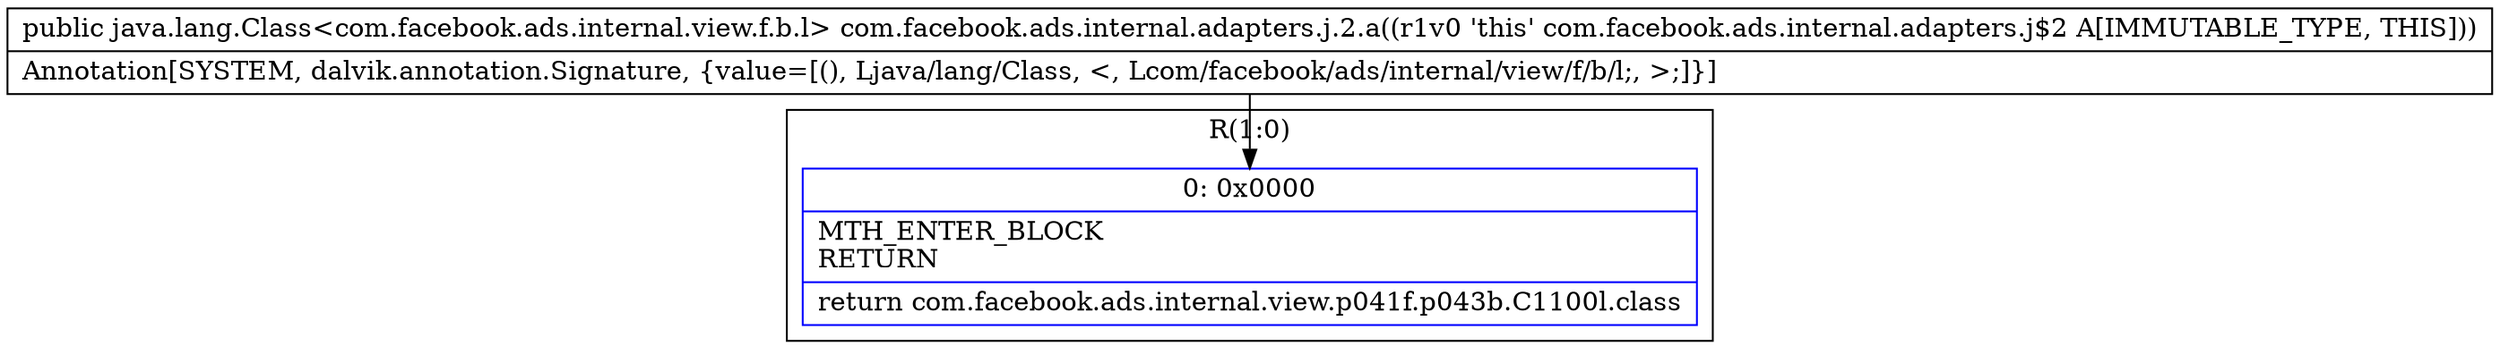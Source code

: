 digraph "CFG forcom.facebook.ads.internal.adapters.j.2.a()Ljava\/lang\/Class;" {
subgraph cluster_Region_797199034 {
label = "R(1:0)";
node [shape=record,color=blue];
Node_0 [shape=record,label="{0\:\ 0x0000|MTH_ENTER_BLOCK\lRETURN\l|return com.facebook.ads.internal.view.p041f.p043b.C1100l.class\l}"];
}
MethodNode[shape=record,label="{public java.lang.Class\<com.facebook.ads.internal.view.f.b.l\> com.facebook.ads.internal.adapters.j.2.a((r1v0 'this' com.facebook.ads.internal.adapters.j$2 A[IMMUTABLE_TYPE, THIS]))  | Annotation[SYSTEM, dalvik.annotation.Signature, \{value=[(), Ljava\/lang\/Class, \<, Lcom\/facebook\/ads\/internal\/view\/f\/b\/l;, \>;]\}]\l}"];
MethodNode -> Node_0;
}

